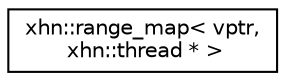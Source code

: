 digraph "Graphical Class Hierarchy"
{
  edge [fontname="Helvetica",fontsize="10",labelfontname="Helvetica",labelfontsize="10"];
  node [fontname="Helvetica",fontsize="10",shape=record];
  rankdir="LR";
  Node1 [label="xhn::range_map\< vptr,\l xhn::thread * \>",height=0.2,width=0.4,color="black", fillcolor="white", style="filled",URL="$classxhn_1_1range__map.html"];
}
